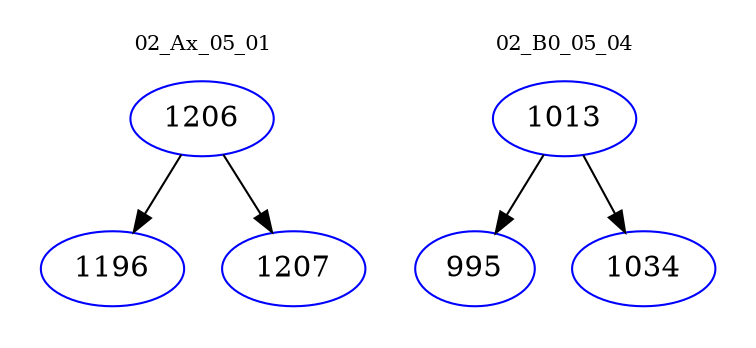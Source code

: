 digraph{
subgraph cluster_0 {
color = white
label = "02_Ax_05_01";
fontsize=10;
T0_1206 [label="1206", color="blue"]
T0_1206 -> T0_1196 [color="black"]
T0_1196 [label="1196", color="blue"]
T0_1206 -> T0_1207 [color="black"]
T0_1207 [label="1207", color="blue"]
}
subgraph cluster_1 {
color = white
label = "02_B0_05_04";
fontsize=10;
T1_1013 [label="1013", color="blue"]
T1_1013 -> T1_995 [color="black"]
T1_995 [label="995", color="blue"]
T1_1013 -> T1_1034 [color="black"]
T1_1034 [label="1034", color="blue"]
}
}
